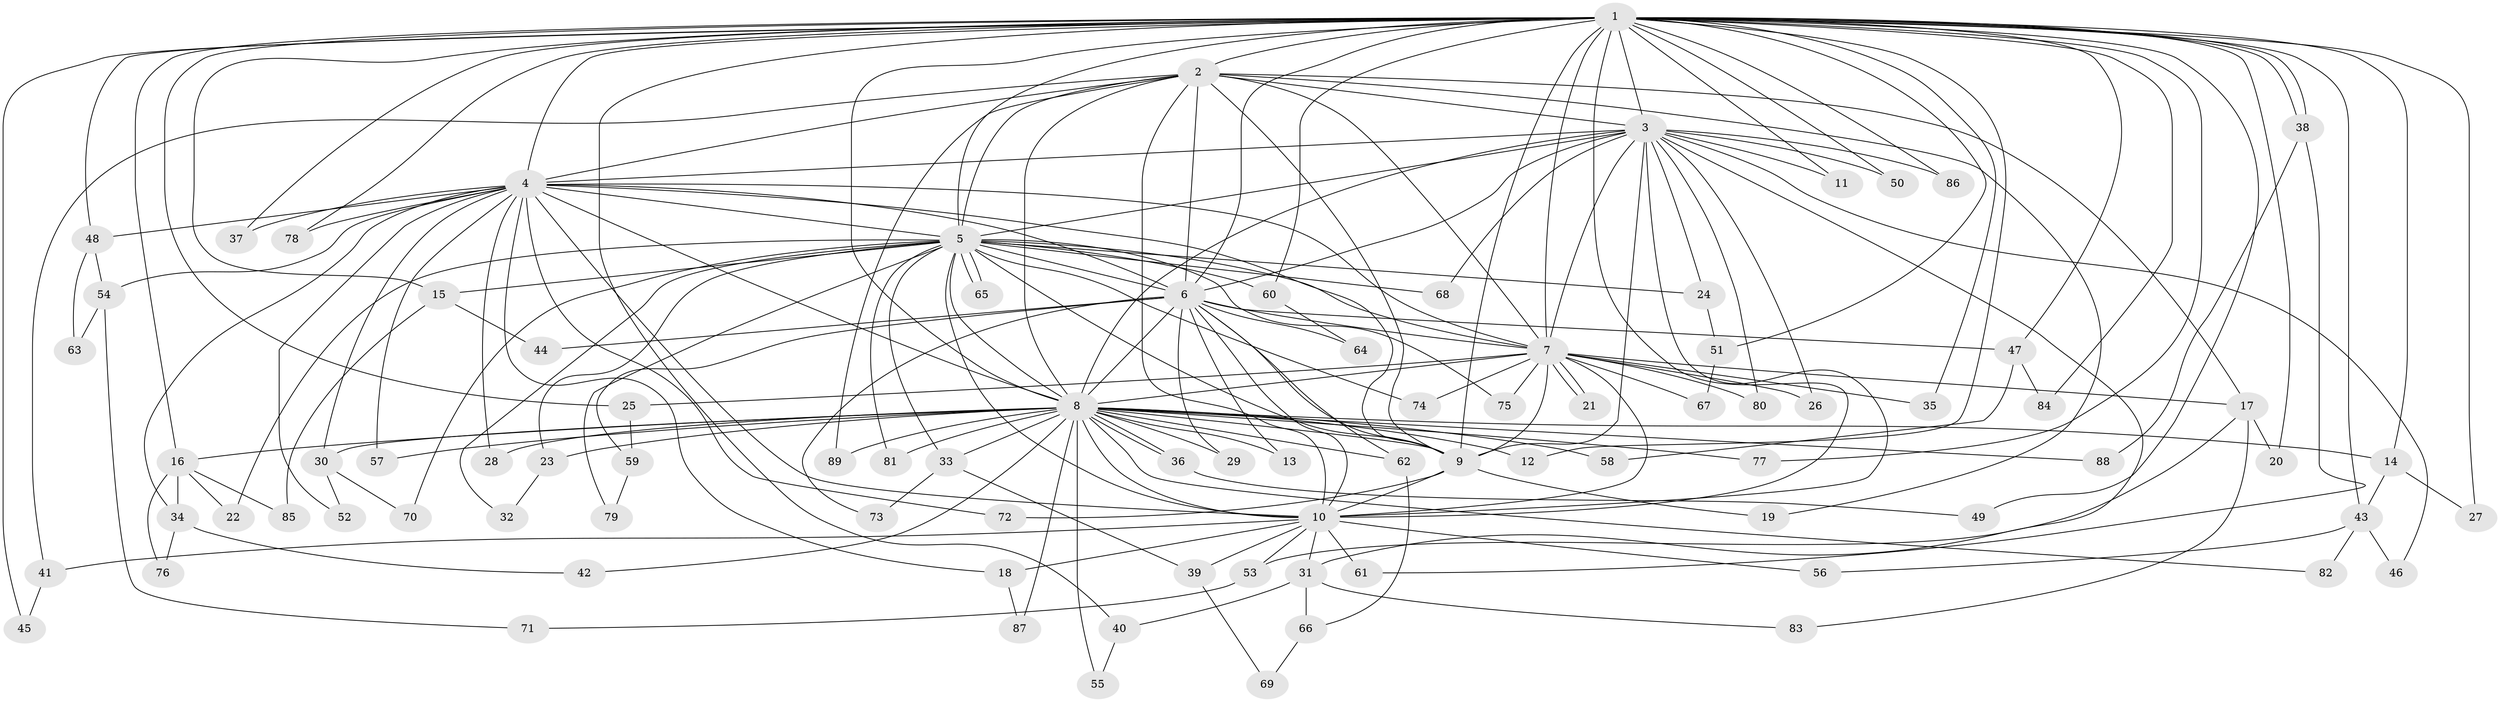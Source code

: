 // coarse degree distribution, {31: 0.014285714285714285, 14: 0.02857142857142857, 16: 0.02857142857142857, 17: 0.014285714285714285, 21: 0.014285714285714285, 18: 0.014285714285714285, 29: 0.014285714285714285, 2: 0.5285714285714286, 4: 0.07142857142857142, 7: 0.014285714285714285, 3: 0.21428571428571427, 6: 0.014285714285714285, 5: 0.014285714285714285, 1: 0.014285714285714285}
// Generated by graph-tools (version 1.1) at 2025/23/03/03/25 07:23:35]
// undirected, 89 vertices, 203 edges
graph export_dot {
graph [start="1"]
  node [color=gray90,style=filled];
  1;
  2;
  3;
  4;
  5;
  6;
  7;
  8;
  9;
  10;
  11;
  12;
  13;
  14;
  15;
  16;
  17;
  18;
  19;
  20;
  21;
  22;
  23;
  24;
  25;
  26;
  27;
  28;
  29;
  30;
  31;
  32;
  33;
  34;
  35;
  36;
  37;
  38;
  39;
  40;
  41;
  42;
  43;
  44;
  45;
  46;
  47;
  48;
  49;
  50;
  51;
  52;
  53;
  54;
  55;
  56;
  57;
  58;
  59;
  60;
  61;
  62;
  63;
  64;
  65;
  66;
  67;
  68;
  69;
  70;
  71;
  72;
  73;
  74;
  75;
  76;
  77;
  78;
  79;
  80;
  81;
  82;
  83;
  84;
  85;
  86;
  87;
  88;
  89;
  1 -- 2;
  1 -- 3;
  1 -- 4;
  1 -- 5;
  1 -- 6;
  1 -- 7;
  1 -- 8;
  1 -- 9;
  1 -- 10;
  1 -- 11;
  1 -- 12;
  1 -- 14;
  1 -- 15;
  1 -- 16;
  1 -- 20;
  1 -- 25;
  1 -- 27;
  1 -- 35;
  1 -- 37;
  1 -- 38;
  1 -- 38;
  1 -- 40;
  1 -- 43;
  1 -- 45;
  1 -- 47;
  1 -- 48;
  1 -- 49;
  1 -- 50;
  1 -- 51;
  1 -- 60;
  1 -- 77;
  1 -- 78;
  1 -- 84;
  1 -- 86;
  2 -- 3;
  2 -- 4;
  2 -- 5;
  2 -- 6;
  2 -- 7;
  2 -- 8;
  2 -- 9;
  2 -- 10;
  2 -- 17;
  2 -- 19;
  2 -- 41;
  2 -- 89;
  3 -- 4;
  3 -- 5;
  3 -- 6;
  3 -- 7;
  3 -- 8;
  3 -- 9;
  3 -- 10;
  3 -- 11;
  3 -- 24;
  3 -- 26;
  3 -- 31;
  3 -- 46;
  3 -- 50;
  3 -- 68;
  3 -- 80;
  3 -- 86;
  4 -- 5;
  4 -- 6;
  4 -- 7;
  4 -- 8;
  4 -- 9;
  4 -- 10;
  4 -- 18;
  4 -- 28;
  4 -- 30;
  4 -- 34;
  4 -- 37;
  4 -- 48;
  4 -- 52;
  4 -- 54;
  4 -- 57;
  4 -- 72;
  4 -- 78;
  5 -- 6;
  5 -- 7;
  5 -- 8;
  5 -- 9;
  5 -- 10;
  5 -- 15;
  5 -- 22;
  5 -- 23;
  5 -- 24;
  5 -- 32;
  5 -- 33;
  5 -- 60;
  5 -- 65;
  5 -- 65;
  5 -- 68;
  5 -- 70;
  5 -- 74;
  5 -- 75;
  5 -- 79;
  5 -- 81;
  6 -- 7;
  6 -- 8;
  6 -- 9;
  6 -- 10;
  6 -- 13;
  6 -- 29;
  6 -- 44;
  6 -- 47;
  6 -- 59;
  6 -- 62;
  6 -- 64;
  6 -- 73;
  7 -- 8;
  7 -- 9;
  7 -- 10;
  7 -- 17;
  7 -- 21;
  7 -- 21;
  7 -- 25;
  7 -- 26;
  7 -- 35;
  7 -- 67;
  7 -- 74;
  7 -- 75;
  7 -- 80;
  8 -- 9;
  8 -- 10;
  8 -- 12;
  8 -- 13;
  8 -- 14;
  8 -- 16;
  8 -- 23;
  8 -- 28;
  8 -- 29;
  8 -- 30;
  8 -- 33;
  8 -- 36;
  8 -- 36;
  8 -- 42;
  8 -- 55;
  8 -- 57;
  8 -- 58;
  8 -- 62;
  8 -- 77;
  8 -- 81;
  8 -- 82;
  8 -- 87;
  8 -- 88;
  8 -- 89;
  9 -- 10;
  9 -- 19;
  9 -- 72;
  10 -- 18;
  10 -- 31;
  10 -- 39;
  10 -- 41;
  10 -- 53;
  10 -- 56;
  10 -- 61;
  14 -- 27;
  14 -- 43;
  15 -- 44;
  15 -- 85;
  16 -- 22;
  16 -- 34;
  16 -- 76;
  16 -- 85;
  17 -- 20;
  17 -- 53;
  17 -- 83;
  18 -- 87;
  23 -- 32;
  24 -- 51;
  25 -- 59;
  30 -- 52;
  30 -- 70;
  31 -- 40;
  31 -- 66;
  31 -- 83;
  33 -- 39;
  33 -- 73;
  34 -- 42;
  34 -- 76;
  36 -- 49;
  38 -- 61;
  38 -- 88;
  39 -- 69;
  40 -- 55;
  41 -- 45;
  43 -- 46;
  43 -- 56;
  43 -- 82;
  47 -- 58;
  47 -- 84;
  48 -- 54;
  48 -- 63;
  51 -- 67;
  53 -- 71;
  54 -- 63;
  54 -- 71;
  59 -- 79;
  60 -- 64;
  62 -- 66;
  66 -- 69;
}
